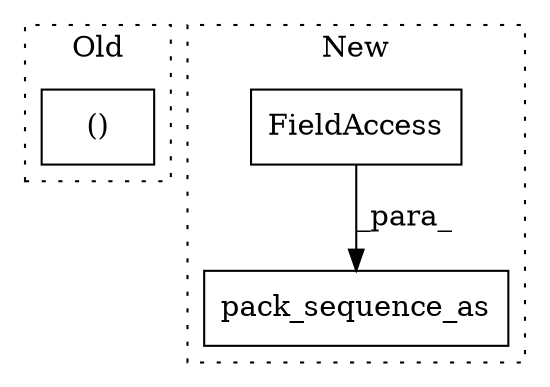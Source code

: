 digraph G {
subgraph cluster0 {
1 [label="()" a="106" s="5833" l="64" shape="box"];
label = "Old";
style="dotted";
}
subgraph cluster1 {
2 [label="pack_sequence_as" a="32" s="6398,6446" l="17,1" shape="box"];
3 [label="FieldAccess" a="22" s="6415" l="17" shape="box"];
label = "New";
style="dotted";
}
3 -> 2 [label="_para_"];
}